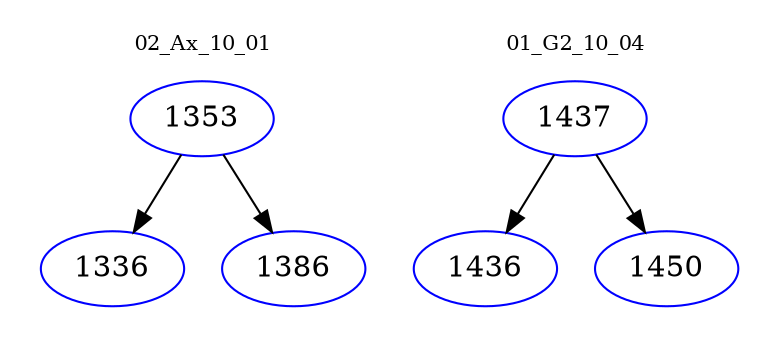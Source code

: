 digraph{
subgraph cluster_0 {
color = white
label = "02_Ax_10_01";
fontsize=10;
T0_1353 [label="1353", color="blue"]
T0_1353 -> T0_1336 [color="black"]
T0_1336 [label="1336", color="blue"]
T0_1353 -> T0_1386 [color="black"]
T0_1386 [label="1386", color="blue"]
}
subgraph cluster_1 {
color = white
label = "01_G2_10_04";
fontsize=10;
T1_1437 [label="1437", color="blue"]
T1_1437 -> T1_1436 [color="black"]
T1_1436 [label="1436", color="blue"]
T1_1437 -> T1_1450 [color="black"]
T1_1450 [label="1450", color="blue"]
}
}
